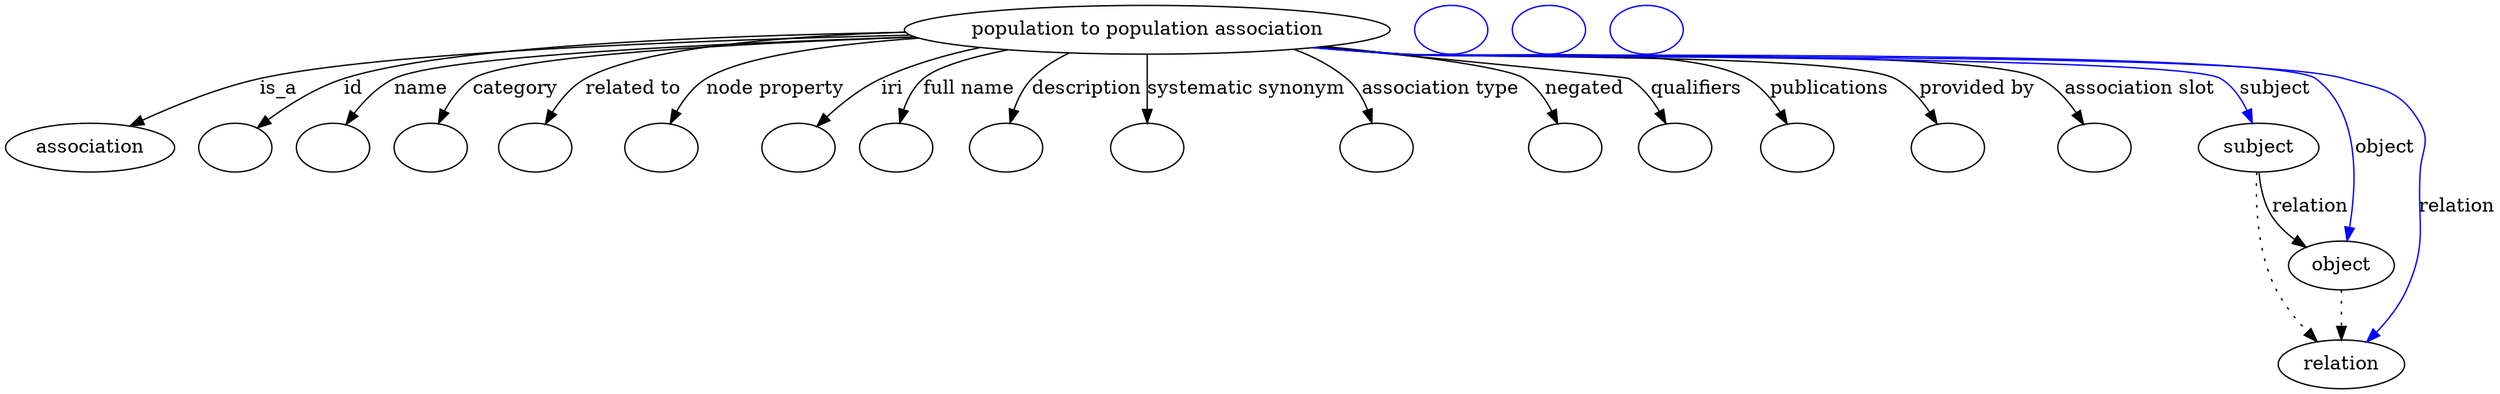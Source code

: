 digraph {
	graph [bb="0,0,1545.2,281"];
	node [label="\N"];
	"population to population association"	 [height=0.5,
		label="population to population association",
		pos="730.4,263",
		width=3.8491];
	association	 [height=0.5,
		pos="49.402,177",
		width=1.3723];
	"population to population association" -> association	 [label=is_a,
		lp="189.68,220",
		pos="e,78.951,191.51 595.22,258.92 457.75,253.93 254.4,243.97 177.85,227 146.67,220.09 113.09,206.8 88.091,195.65"];
	id	 [color=black,
		height=0.5,
		label="",
		pos="143.4,177",
		width=0.75];
	"population to population association" -> id	 [color=black,
		label=id,
		lp="245.85,220",
		pos="e,162.66,190.03 594.73,259.18 472.97,254.64 303.84,245.25 239.51,227 215.1,220.07 189.72,206.56 171.18,195.33",
		style=solid];
	name	 [color=black,
		height=0.5,
		label="",
		pos="215.4,177",
		width=0.75];
	"population to population association" -> name	 [color=black,
		label=name,
		lp="294.56,220",
		pos="e,229.98,192.62 601.1,256.5 478.4,249.72 308.46,238.48 279.08,227 263.55,220.93 248.74,209.75 237.32,199.5",
		style=solid];
	category	 [color=black,
		height=0.5,
		label="",
		pos="287.4,177",
		width=0.75];
	"population to population association" -> category	 [color=black,
		label=category,
		lp="353.5,220",
		pos="e,296.73,193.97 601.45,256.35 493.4,249.97 353.06,239.48 329.21,227 318.46,221.38 309.38,211.7 302.46,202.34",
		style=solid];
	"related to"	 [color=black,
		height=0.5,
		label="",
		pos="359.4,177",
		width=0.75];
	"population to population association" -> "related to"	 [color=black,
		label="related to",
		lp="422.64,220",
		pos="e,367.34,194.35 607.53,254.6 519.86,247.8 414.33,237.62 395.93,227 386.29,221.44 378.48,212.2 372.59,203.17",
		style=solid];
	"node property"	 [color=black,
		height=0.5,
		label="",
		pos="432.4,177",
		width=0.75];
	"population to population association" -> "node property"	 [color=black,
		label="node property",
		lp="505.47,220",
		pos="e,439.76,194.7 604.17,255.55 548.13,250.29 489.61,241.49 466.26,227 457.27,221.42 450.1,212.47 444.72,203.67",
		style=solid];
	iri	 [color=black,
		height=0.5,
		label="",
		pos="504.4,177",
		width=0.75];
	"population to population association" -> iri	 [color=black,
		label=iri,
		lp="578.62,220",
		pos="e,520.38,191.84 640.28,249.28 617.37,243.98 593.24,236.77 571.96,227 556.23,219.78 540.57,208.52 528.29,198.5",
		style=solid];
	"full name"	 [color=black,
		height=0.5,
		label="",
		pos="576.4,177",
		width=0.75];
	"population to population association" -> "full name"	 [color=black,
		label="full name",
		lp="626.03,220",
		pos="e,580.5,195.08 654.3,247.9 630.57,241.98 608.22,234.74 599.14,227 592.26,221.13 587.35,212.75 583.9,204.51",
		style=solid];
	description	 [color=black,
		height=0.5,
		label="",
		pos="648.4,177",
		width=0.75];
	"population to population association" -> description	 [color=black,
		label=description,
		lp="695.51,220",
		pos="e,650.74,195.26 687.27,245.81 678.7,240.8 670.44,234.57 664.19,227 659.04,220.75 655.56,212.8 653.22,205.09",
		style=solid];
	"systematic synonym"	 [color=black,
		height=0.5,
		label="",
		pos="730.4,177",
		width=0.75];
	"population to population association" -> "systematic synonym"	 [color=black,
		label="systematic synonym",
		lp="787.37,220",
		pos="e,730.4,195.21 730.4,244.76 730.4,233.36 730.4,218.43 730.4,205.49",
		style=solid];
	"association type"	 [color=black,
		height=0.5,
		label="",
		pos="867.4,177",
		width=0.75];
	"population to population association" -> "association type"	 [color=black,
		label="association type",
		lp="901.31,220",
		pos="e,863.48,194.95 809.41,248.16 822.48,243.06 835.11,236.21 845.4,227 852.03,221.07 856.76,212.76 860.09,204.63",
		style=solid];
	negated	 [color=black,
		height=0.5,
		label="",
		pos="976.4,177",
		width=0.75];
	"population to population association" -> negated	 [color=black,
		label=negated,
		lp="985.17,220",
		pos="e,971.55,195 831.34,250.66 884.29,243.44 940.27,234.33 950.4,227 958.12,221.41 963.72,212.84 967.71,204.37",
		style=solid];
	qualifiers	 [color=black,
		height=0.5,
		label="",
		pos="1048.4,177",
		width=0.75];
	"population to population association" -> qualifiers	 [color=black,
		label=qualifiers,
		lp="1053.5,220",
		pos="e,1040.3,194.27 830.85,250.59 910.7,240.65 1009.4,228.18 1011.4,227 1021,221.34 1028.9,212.09 1034.9,203.07",
		style=solid];
	publications	 [color=black,
		height=0.5,
		label="",
		pos="1122.4,177",
		width=0.75];
	"population to population association" -> publications	 [color=black,
		label=publications,
		lp="1133.6,220",
		pos="e,1113.7,194.45 829.86,250.44 846.08,248.53 862.7,246.64 878.4,245 923.88,240.24 1043.2,248.84 1083.4,227 1093.5,221.5 1101.9,212.15 \
1108.2,203.01",
		style=solid];
	"provided by"	 [color=black,
		height=0.5,
		label="",
		pos="1213.4,177",
		width=0.75];
	"population to population association" -> "provided by"	 [color=black,
		label="provided by",
		lp="1224,220",
		pos="e,1204.1,194.1 828.63,250.22 845.23,248.3 862.29,246.47 878.4,245 943.36,239.06 1113.1,256.35 1171.4,227 1182.3,221.53 1191.4,211.88 \
1198.3,202.5",
		style=solid];
	"association slot"	 [color=black,
		height=0.5,
		label="",
		pos="1303.4,177",
		width=0.75];
	"population to population association" -> "association slot"	 [color=black,
		label="association slot",
		lp="1323.4,220",
		pos="e,1294.1,194.16 827.82,250.11 844.66,248.18 862.02,246.38 878.4,245 920.85,241.43 1223.2,245.9 1261.4,227 1272.3,221.61 1281.4,211.97 \
1288.4,202.58",
		style=solid];
	subject	 [height=0.5,
		pos="1396.4,177",
		width=0.97656];
	"population to population association" -> subject	 [color=blue,
		label=subject,
		lp="1403.2,220",
		pos="e,1392,194.97 827.01,250.06 844.11,248.11 861.76,246.31 878.4,245 905.67,242.85 1347.3,241.62 1370.4,227 1378.6,221.83 1384.3,213.2 \
1388.3,204.56",
		style=solid];
	object	 [height=0.5,
		pos="1451.4,91",
		width=0.88096];
	"population to population association" -> object	 [color=blue,
		label=object,
		lp="1475.5,177",
		pos="e,1455,109.23 827.01,250.01 844.1,248.06 861.76,246.28 878.4,245 908.83,242.66 1402.4,244.45 1427.4,227 1460.6,203.84 1460.5,152.04 \
1456.5,119.47",
		style=solid];
	relation	 [height=0.5,
		pos="1451.4,18",
		width=1.031];
	"population to population association" -> relation	 [color=blue,
		label=relation,
		lp="1523.8,134",
		pos="e,1467.6,34.261 826.61,250.03 843.83,248.07 861.63,246.28 878.4,245 941.69,240.16 1389,246.64 1449.4,227 1473.4,219.18 1484.6,217.34 \
1496.4,195 1504.7,179.37 1506.1,111.27 1492.4,73 1488.4,61.839 1481.3,51.042 1474.2,42.015",
		style=solid];
	subject -> object	 [label=relation,
		lp="1432.8,134",
		pos="e,1430.9,105.22 1399,158.86 1401,148.88 1404.6,136.62 1410.6,127 1414.1,121.55 1418.6,116.45 1423.3,111.89"];
	subject -> relation	 [pos="e,1435.8,34.504 1396,158.94 1396.1,137.58 1398.3,101.32 1410.4,73 1415,62.095 1422.3,51.356 1429.4,42.302",
		style=dotted];
	"population to population association subject"	 [color=blue,
		height=0.5,
		label="",
		pos="914.4,263",
		width=0.75];
	object -> relation	 [pos="e,1451.4,36.09 1451.4,72.955 1451.4,64.883 1451.4,55.176 1451.4,46.182",
		style=dotted];
	"population to population association object"	 [color=blue,
		height=0.5,
		label="",
		pos="986.4,263",
		width=0.75];
	"population to population association relation"	 [color=blue,
		height=0.5,
		label="",
		pos="1058.4,263",
		width=0.75];
}
